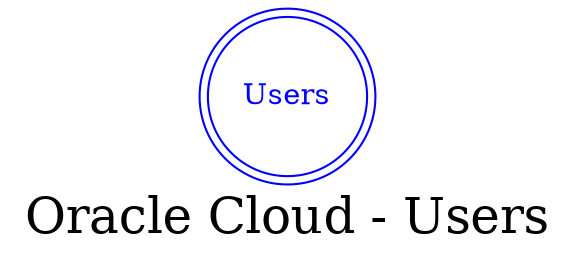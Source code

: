 digraph LexiconGraph {
graph[label="Oracle Cloud - Users", fontsize=24]
splines=true
"Users" [color=blue, fontcolor=blue, shape=doublecircle]
}
